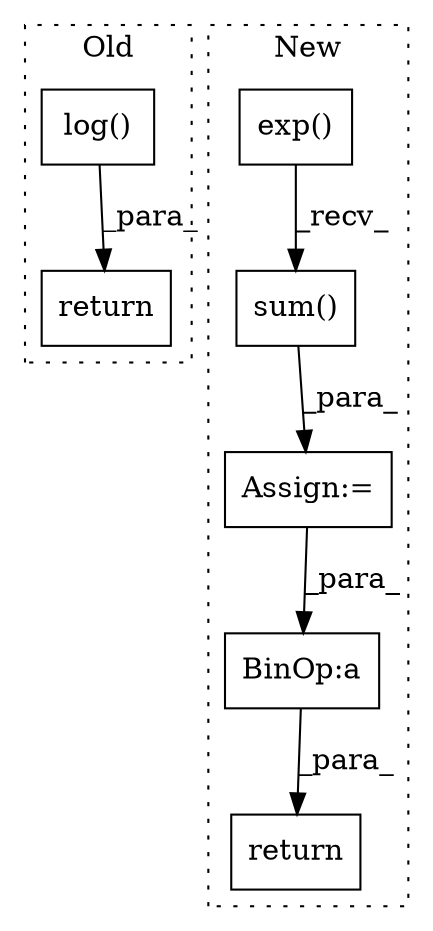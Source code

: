 digraph G {
subgraph cluster0 {
1 [label="log()" a="75" s="8153,8168" l="8,1" shape="box"];
5 [label="return" a="93" s="8223" l="7" shape="box"];
label = "Old";
style="dotted";
}
subgraph cluster1 {
2 [label="exp()" a="75" s="7862,7885" l="8,1" shape="box"];
3 [label="BinOp:a" a="82" s="7940" l="3" shape="box"];
4 [label="sum()" a="75" s="7862,7893" l="29,16" shape="box"];
6 [label="return" a="93" s="8130" l="7" shape="box"];
7 [label="Assign:=" a="68" s="7851" l="3" shape="box"];
label = "New";
style="dotted";
}
1 -> 5 [label="_para_"];
2 -> 4 [label="_recv_"];
3 -> 6 [label="_para_"];
4 -> 7 [label="_para_"];
7 -> 3 [label="_para_"];
}